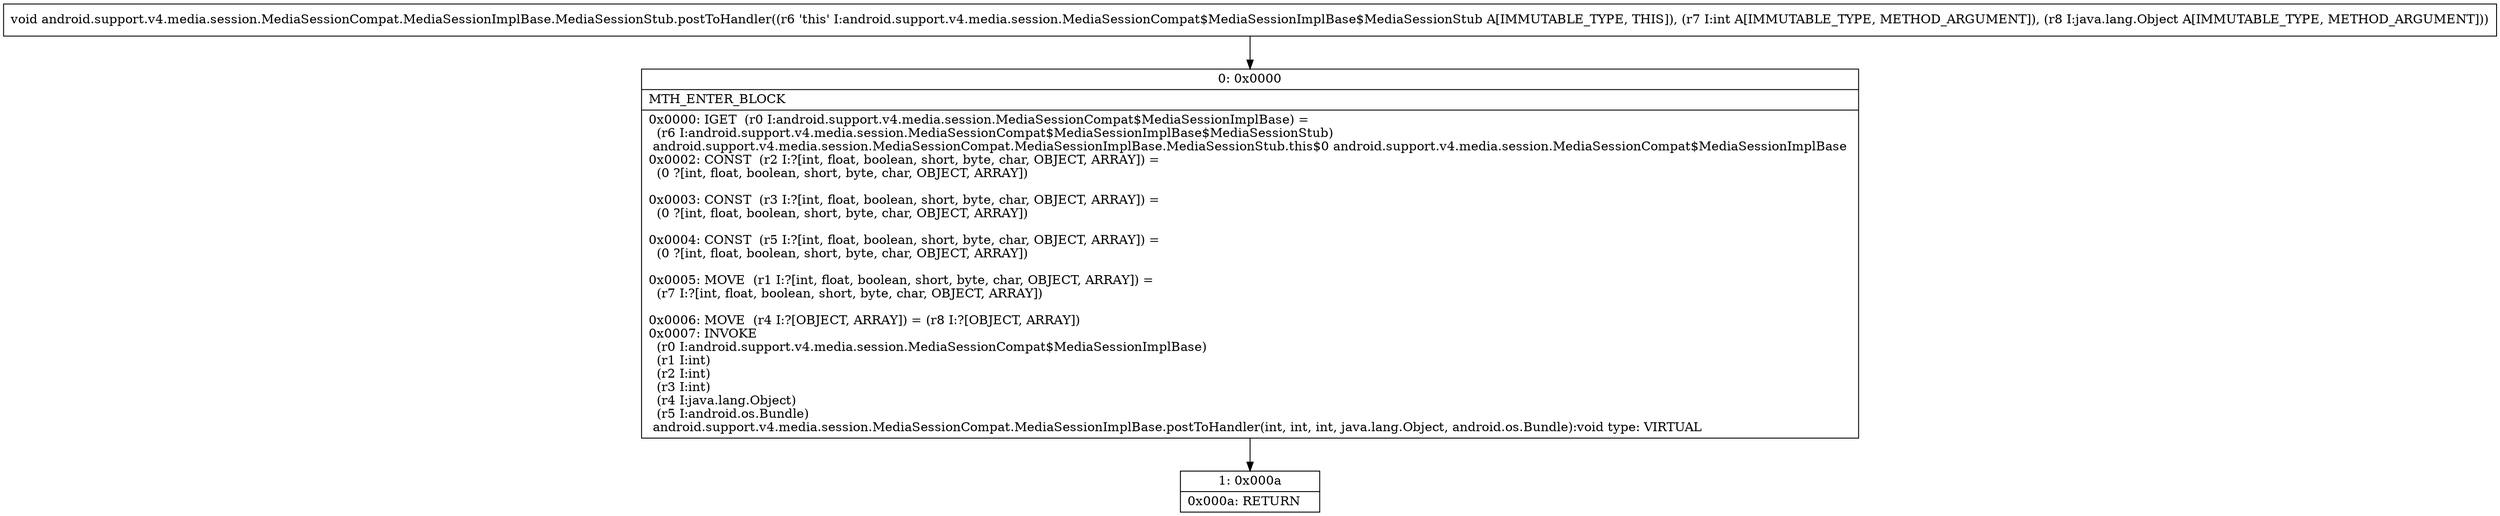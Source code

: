 digraph "CFG forandroid.support.v4.media.session.MediaSessionCompat.MediaSessionImplBase.MediaSessionStub.postToHandler(ILjava\/lang\/Object;)V" {
Node_0 [shape=record,label="{0\:\ 0x0000|MTH_ENTER_BLOCK\l|0x0000: IGET  (r0 I:android.support.v4.media.session.MediaSessionCompat$MediaSessionImplBase) = \l  (r6 I:android.support.v4.media.session.MediaSessionCompat$MediaSessionImplBase$MediaSessionStub)\l android.support.v4.media.session.MediaSessionCompat.MediaSessionImplBase.MediaSessionStub.this$0 android.support.v4.media.session.MediaSessionCompat$MediaSessionImplBase \l0x0002: CONST  (r2 I:?[int, float, boolean, short, byte, char, OBJECT, ARRAY]) = \l  (0 ?[int, float, boolean, short, byte, char, OBJECT, ARRAY])\l \l0x0003: CONST  (r3 I:?[int, float, boolean, short, byte, char, OBJECT, ARRAY]) = \l  (0 ?[int, float, boolean, short, byte, char, OBJECT, ARRAY])\l \l0x0004: CONST  (r5 I:?[int, float, boolean, short, byte, char, OBJECT, ARRAY]) = \l  (0 ?[int, float, boolean, short, byte, char, OBJECT, ARRAY])\l \l0x0005: MOVE  (r1 I:?[int, float, boolean, short, byte, char, OBJECT, ARRAY]) = \l  (r7 I:?[int, float, boolean, short, byte, char, OBJECT, ARRAY])\l \l0x0006: MOVE  (r4 I:?[OBJECT, ARRAY]) = (r8 I:?[OBJECT, ARRAY]) \l0x0007: INVOKE  \l  (r0 I:android.support.v4.media.session.MediaSessionCompat$MediaSessionImplBase)\l  (r1 I:int)\l  (r2 I:int)\l  (r3 I:int)\l  (r4 I:java.lang.Object)\l  (r5 I:android.os.Bundle)\l android.support.v4.media.session.MediaSessionCompat.MediaSessionImplBase.postToHandler(int, int, int, java.lang.Object, android.os.Bundle):void type: VIRTUAL \l}"];
Node_1 [shape=record,label="{1\:\ 0x000a|0x000a: RETURN   \l}"];
MethodNode[shape=record,label="{void android.support.v4.media.session.MediaSessionCompat.MediaSessionImplBase.MediaSessionStub.postToHandler((r6 'this' I:android.support.v4.media.session.MediaSessionCompat$MediaSessionImplBase$MediaSessionStub A[IMMUTABLE_TYPE, THIS]), (r7 I:int A[IMMUTABLE_TYPE, METHOD_ARGUMENT]), (r8 I:java.lang.Object A[IMMUTABLE_TYPE, METHOD_ARGUMENT])) }"];
MethodNode -> Node_0;
Node_0 -> Node_1;
}

